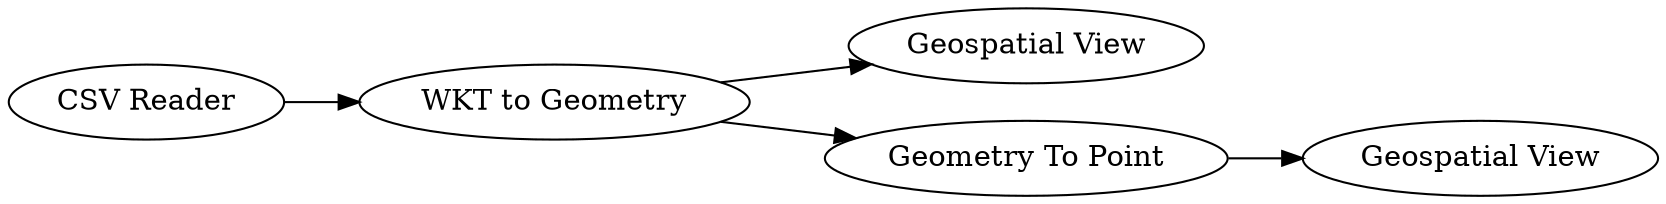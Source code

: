 digraph {
	3 -> 7
	2 -> 3
	3 -> 4
	4 -> 6
	7 [label="Geospatial View"]
	4 [label="Geometry To Point"]
	6 [label="Geospatial View"]
	3 [label="WKT to Geometry"]
	2 [label="CSV Reader"]
	rankdir=LR
}
